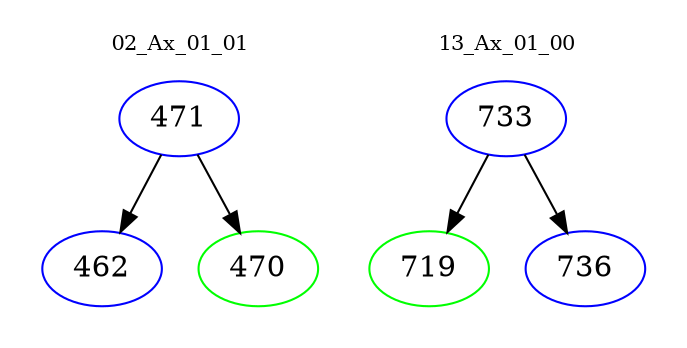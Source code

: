 digraph{
subgraph cluster_0 {
color = white
label = "02_Ax_01_01";
fontsize=10;
T0_471 [label="471", color="blue"]
T0_471 -> T0_462 [color="black"]
T0_462 [label="462", color="blue"]
T0_471 -> T0_470 [color="black"]
T0_470 [label="470", color="green"]
}
subgraph cluster_1 {
color = white
label = "13_Ax_01_00";
fontsize=10;
T1_733 [label="733", color="blue"]
T1_733 -> T1_719 [color="black"]
T1_719 [label="719", color="green"]
T1_733 -> T1_736 [color="black"]
T1_736 [label="736", color="blue"]
}
}

